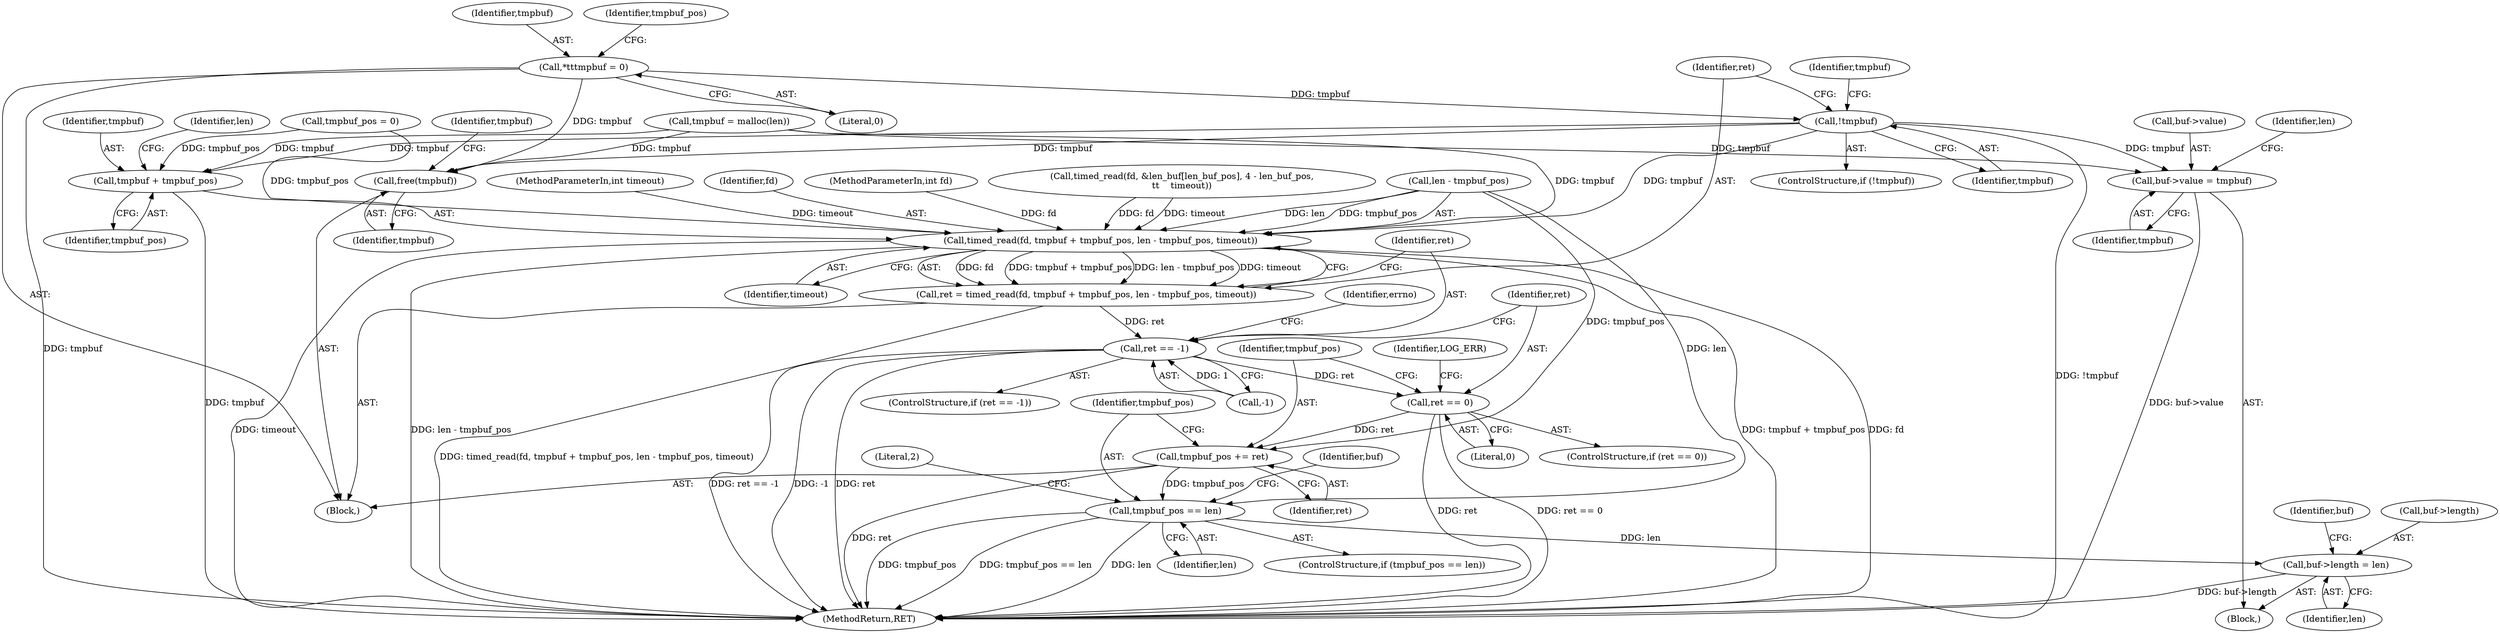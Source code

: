 digraph "0_knc_f237f3e09ecbaf59c897f5046538a7b1a3fa40c1_0@pointer" {
"1000226" [label="(Call,!tmpbuf)"];
"1000123" [label="(Call,*\t\ttmpbuf = 0)"];
"1000245" [label="(Call,timed_read(fd, tmpbuf + tmpbuf_pos, len - tmpbuf_pos, timeout))"];
"1000243" [label="(Call,ret = timed_read(fd, tmpbuf + tmpbuf_pos, len - tmpbuf_pos, timeout))"];
"1000255" [label="(Call,ret == -1)"];
"1000279" [label="(Call,ret == 0)"];
"1000289" [label="(Call,tmpbuf_pos += ret)"];
"1000293" [label="(Call,tmpbuf_pos == len)"];
"1000297" [label="(Call,buf->length = len)"];
"1000247" [label="(Call,tmpbuf + tmpbuf_pos)"];
"1000302" [label="(Call,buf->value = tmpbuf)"];
"1000330" [label="(Call,free(tmpbuf))"];
"1000290" [label="(Identifier,tmpbuf_pos)"];
"1000256" [label="(Identifier,ret)"];
"1000123" [label="(Call,*\t\ttmpbuf = 0)"];
"1000249" [label="(Identifier,tmpbuf_pos)"];
"1000146" [label="(Call,timed_read(fd, &len_buf[len_buf_pos], 4 - len_buf_pos,\n\t\t    timeout))"];
"1000302" [label="(Call,buf->value = tmpbuf)"];
"1000333" [label="(Identifier,tmpbuf)"];
"1000232" [label="(Identifier,tmpbuf)"];
"1000278" [label="(ControlStructure,if (ret == 0))"];
"1000257" [label="(Call,-1)"];
"1000330" [label="(Call,free(tmpbuf))"];
"1000303" [label="(Call,buf->value)"];
"1000304" [label="(Identifier,buf)"];
"1000244" [label="(Identifier,ret)"];
"1000284" [label="(Identifier,LOG_ERR)"];
"1000296" [label="(Block,)"];
"1000338" [label="(MethodReturn,RET)"];
"1000295" [label="(Identifier,len)"];
"1000247" [label="(Call,tmpbuf + tmpbuf_pos)"];
"1000245" [label="(Call,timed_read(fd, tmpbuf + tmpbuf_pos, len - tmpbuf_pos, timeout))"];
"1000248" [label="(Identifier,tmpbuf)"];
"1000306" [label="(Identifier,tmpbuf)"];
"1000250" [label="(Call,len - tmpbuf_pos)"];
"1000124" [label="(Identifier,tmpbuf)"];
"1000226" [label="(Call,!tmpbuf)"];
"1000299" [label="(Identifier,buf)"];
"1000243" [label="(Call,ret = timed_read(fd, tmpbuf + tmpbuf_pos, len - tmpbuf_pos, timeout))"];
"1000297" [label="(Call,buf->length = len)"];
"1000294" [label="(Identifier,tmpbuf_pos)"];
"1000293" [label="(Call,tmpbuf_pos == len)"];
"1000127" [label="(Call,tmpbuf_pos = 0)"];
"1000331" [label="(Identifier,tmpbuf)"];
"1000253" [label="(Identifier,timeout)"];
"1000292" [label="(ControlStructure,if (tmpbuf_pos == len))"];
"1000125" [label="(Literal,0)"];
"1000281" [label="(Literal,0)"];
"1000111" [label="(Block,)"];
"1000255" [label="(Call,ret == -1)"];
"1000289" [label="(Call,tmpbuf_pos += ret)"];
"1000227" [label="(Identifier,tmpbuf)"];
"1000225" [label="(ControlStructure,if (!tmpbuf))"];
"1000128" [label="(Identifier,tmpbuf_pos)"];
"1000109" [label="(MethodParameterIn,int timeout)"];
"1000263" [label="(Identifier,errno)"];
"1000254" [label="(ControlStructure,if (ret == -1))"];
"1000308" [label="(Identifier,len)"];
"1000328" [label="(Literal,2)"];
"1000301" [label="(Identifier,len)"];
"1000298" [label="(Call,buf->length)"];
"1000231" [label="(Call,tmpbuf = malloc(len))"];
"1000291" [label="(Identifier,ret)"];
"1000246" [label="(Identifier,fd)"];
"1000251" [label="(Identifier,len)"];
"1000280" [label="(Identifier,ret)"];
"1000279" [label="(Call,ret == 0)"];
"1000107" [label="(MethodParameterIn,int fd)"];
"1000226" -> "1000225"  [label="AST: "];
"1000226" -> "1000227"  [label="CFG: "];
"1000227" -> "1000226"  [label="AST: "];
"1000232" -> "1000226"  [label="CFG: "];
"1000244" -> "1000226"  [label="CFG: "];
"1000226" -> "1000338"  [label="DDG: !tmpbuf"];
"1000123" -> "1000226"  [label="DDG: tmpbuf"];
"1000226" -> "1000245"  [label="DDG: tmpbuf"];
"1000226" -> "1000247"  [label="DDG: tmpbuf"];
"1000226" -> "1000302"  [label="DDG: tmpbuf"];
"1000226" -> "1000330"  [label="DDG: tmpbuf"];
"1000123" -> "1000111"  [label="AST: "];
"1000123" -> "1000125"  [label="CFG: "];
"1000124" -> "1000123"  [label="AST: "];
"1000125" -> "1000123"  [label="AST: "];
"1000128" -> "1000123"  [label="CFG: "];
"1000123" -> "1000338"  [label="DDG: tmpbuf"];
"1000123" -> "1000330"  [label="DDG: tmpbuf"];
"1000245" -> "1000243"  [label="AST: "];
"1000245" -> "1000253"  [label="CFG: "];
"1000246" -> "1000245"  [label="AST: "];
"1000247" -> "1000245"  [label="AST: "];
"1000250" -> "1000245"  [label="AST: "];
"1000253" -> "1000245"  [label="AST: "];
"1000243" -> "1000245"  [label="CFG: "];
"1000245" -> "1000338"  [label="DDG: timeout"];
"1000245" -> "1000338"  [label="DDG: len - tmpbuf_pos"];
"1000245" -> "1000338"  [label="DDG: fd"];
"1000245" -> "1000338"  [label="DDG: tmpbuf + tmpbuf_pos"];
"1000245" -> "1000243"  [label="DDG: fd"];
"1000245" -> "1000243"  [label="DDG: tmpbuf + tmpbuf_pos"];
"1000245" -> "1000243"  [label="DDG: len - tmpbuf_pos"];
"1000245" -> "1000243"  [label="DDG: timeout"];
"1000146" -> "1000245"  [label="DDG: fd"];
"1000146" -> "1000245"  [label="DDG: timeout"];
"1000107" -> "1000245"  [label="DDG: fd"];
"1000231" -> "1000245"  [label="DDG: tmpbuf"];
"1000127" -> "1000245"  [label="DDG: tmpbuf_pos"];
"1000250" -> "1000245"  [label="DDG: len"];
"1000250" -> "1000245"  [label="DDG: tmpbuf_pos"];
"1000109" -> "1000245"  [label="DDG: timeout"];
"1000243" -> "1000111"  [label="AST: "];
"1000244" -> "1000243"  [label="AST: "];
"1000256" -> "1000243"  [label="CFG: "];
"1000243" -> "1000338"  [label="DDG: timed_read(fd, tmpbuf + tmpbuf_pos, len - tmpbuf_pos, timeout)"];
"1000243" -> "1000255"  [label="DDG: ret"];
"1000255" -> "1000254"  [label="AST: "];
"1000255" -> "1000257"  [label="CFG: "];
"1000256" -> "1000255"  [label="AST: "];
"1000257" -> "1000255"  [label="AST: "];
"1000263" -> "1000255"  [label="CFG: "];
"1000280" -> "1000255"  [label="CFG: "];
"1000255" -> "1000338"  [label="DDG: ret == -1"];
"1000255" -> "1000338"  [label="DDG: -1"];
"1000255" -> "1000338"  [label="DDG: ret"];
"1000257" -> "1000255"  [label="DDG: 1"];
"1000255" -> "1000279"  [label="DDG: ret"];
"1000279" -> "1000278"  [label="AST: "];
"1000279" -> "1000281"  [label="CFG: "];
"1000280" -> "1000279"  [label="AST: "];
"1000281" -> "1000279"  [label="AST: "];
"1000284" -> "1000279"  [label="CFG: "];
"1000290" -> "1000279"  [label="CFG: "];
"1000279" -> "1000338"  [label="DDG: ret"];
"1000279" -> "1000338"  [label="DDG: ret == 0"];
"1000279" -> "1000289"  [label="DDG: ret"];
"1000289" -> "1000111"  [label="AST: "];
"1000289" -> "1000291"  [label="CFG: "];
"1000290" -> "1000289"  [label="AST: "];
"1000291" -> "1000289"  [label="AST: "];
"1000294" -> "1000289"  [label="CFG: "];
"1000289" -> "1000338"  [label="DDG: ret"];
"1000250" -> "1000289"  [label="DDG: tmpbuf_pos"];
"1000289" -> "1000293"  [label="DDG: tmpbuf_pos"];
"1000293" -> "1000292"  [label="AST: "];
"1000293" -> "1000295"  [label="CFG: "];
"1000294" -> "1000293"  [label="AST: "];
"1000295" -> "1000293"  [label="AST: "];
"1000299" -> "1000293"  [label="CFG: "];
"1000328" -> "1000293"  [label="CFG: "];
"1000293" -> "1000338"  [label="DDG: tmpbuf_pos"];
"1000293" -> "1000338"  [label="DDG: tmpbuf_pos == len"];
"1000293" -> "1000338"  [label="DDG: len"];
"1000250" -> "1000293"  [label="DDG: len"];
"1000293" -> "1000297"  [label="DDG: len"];
"1000297" -> "1000296"  [label="AST: "];
"1000297" -> "1000301"  [label="CFG: "];
"1000298" -> "1000297"  [label="AST: "];
"1000301" -> "1000297"  [label="AST: "];
"1000304" -> "1000297"  [label="CFG: "];
"1000297" -> "1000338"  [label="DDG: buf->length"];
"1000247" -> "1000249"  [label="CFG: "];
"1000248" -> "1000247"  [label="AST: "];
"1000249" -> "1000247"  [label="AST: "];
"1000251" -> "1000247"  [label="CFG: "];
"1000247" -> "1000338"  [label="DDG: tmpbuf"];
"1000231" -> "1000247"  [label="DDG: tmpbuf"];
"1000127" -> "1000247"  [label="DDG: tmpbuf_pos"];
"1000302" -> "1000296"  [label="AST: "];
"1000302" -> "1000306"  [label="CFG: "];
"1000303" -> "1000302"  [label="AST: "];
"1000306" -> "1000302"  [label="AST: "];
"1000308" -> "1000302"  [label="CFG: "];
"1000302" -> "1000338"  [label="DDG: buf->value"];
"1000231" -> "1000302"  [label="DDG: tmpbuf"];
"1000330" -> "1000111"  [label="AST: "];
"1000330" -> "1000331"  [label="CFG: "];
"1000331" -> "1000330"  [label="AST: "];
"1000333" -> "1000330"  [label="CFG: "];
"1000231" -> "1000330"  [label="DDG: tmpbuf"];
}
